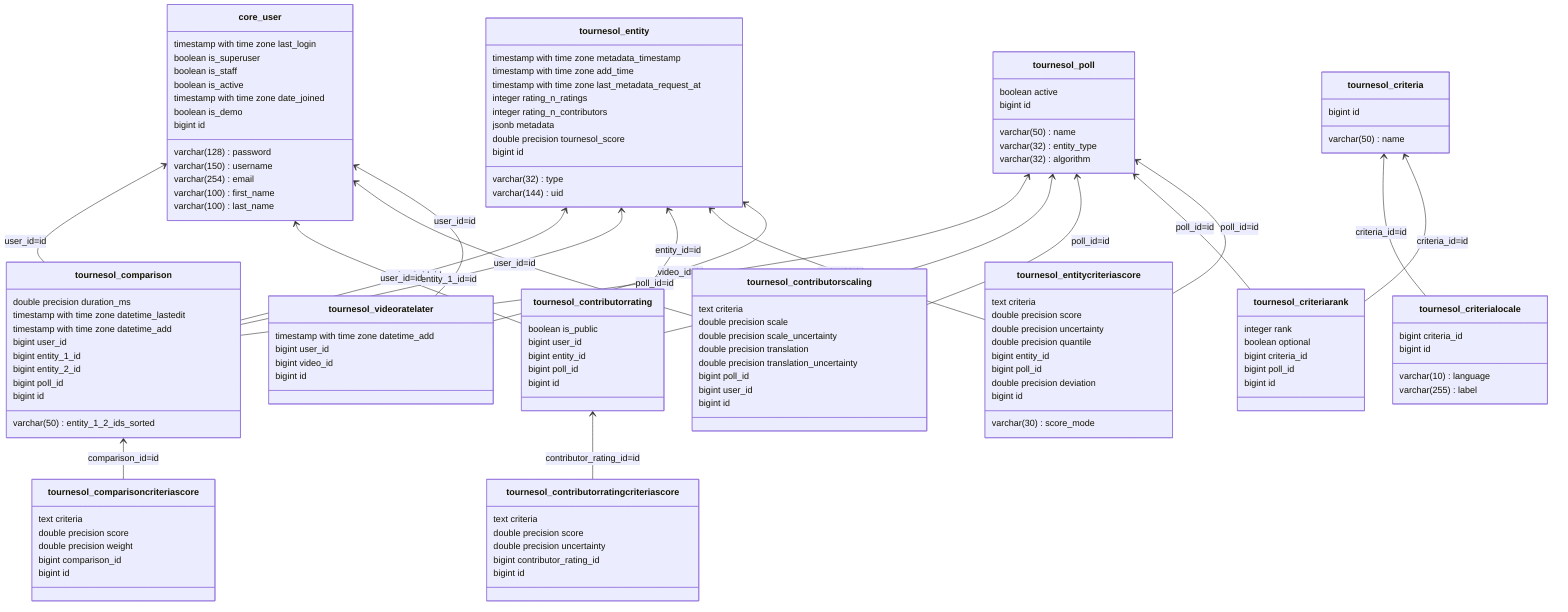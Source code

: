 classDiagram
direction BT
class core_user {
   varchar(128) password
   timestamp with time zone last_login
   boolean is_superuser
   varchar(150) username
   varchar(254) email
   boolean is_staff
   boolean is_active
   timestamp with time zone date_joined
   boolean is_demo
   varchar(100) first_name
   varchar(100) last_name
   bigint id
}

class tournesol_comparison {
   double precision duration_ms
   timestamp with time zone datetime_lastedit
   timestamp with time zone datetime_add
   varchar(50) entity_1_2_ids_sorted
   bigint user_id
   bigint entity_1_id
   bigint entity_2_id
   bigint poll_id
   bigint id
}
class tournesol_comparisoncriteriascore {
   text criteria
   double precision score
   double precision weight
   bigint comparison_id
   bigint id
}
class tournesol_contributorrating {
   boolean is_public
   bigint user_id
   bigint entity_id
   bigint poll_id
   bigint id
}
class tournesol_contributorratingcriteriascore {
   text criteria
   double precision score
   double precision uncertainty
   bigint contributor_rating_id
   bigint id
}
class tournesol_contributorscaling {
   text criteria
   double precision scale
   double precision scale_uncertainty
   double precision translation
   double precision translation_uncertainty
   bigint poll_id
   bigint user_id
   bigint id
}
class tournesol_criteria {
   varchar(50) name
   bigint id
}
class tournesol_criterialocale {
   varchar(10) language
   varchar(255) label
   bigint criteria_id
   bigint id
}
class tournesol_criteriarank {
   integer rank
   boolean optional
   bigint criteria_id
   bigint poll_id
   bigint id
}
class tournesol_entity {
   timestamp with time zone metadata_timestamp
   timestamp with time zone add_time
   timestamp with time zone last_metadata_request_at
   integer rating_n_ratings
   integer rating_n_contributors
   jsonb metadata
   varchar(32) type
   varchar(144) uid
   double precision tournesol_score
   bigint id
}
class tournesol_entitycriteriascore {
   text criteria
   double precision score
   double precision uncertainty
   double precision quantile
   bigint entity_id
   bigint poll_id
   double precision deviation
   varchar(30) score_mode
   bigint id
}
class tournesol_poll {
   varchar(50) name
   varchar(32) entity_type
   varchar(32) algorithm
   boolean active
   bigint id
}
class tournesol_videoratelater {
   timestamp with time zone datetime_add
   bigint user_id
   bigint video_id
   bigint id
}


tournesol_comparison  -->  core_user : user_id=id
tournesol_comparison  -->  tournesol_entity : entity_2_id=id
tournesol_comparison  -->  tournesol_entity : entity_1_id=id
tournesol_comparison  -->  tournesol_poll : poll_id=id
tournesol_comparisoncriteriascore  -->  tournesol_comparison : comparison_id=id
tournesol_contributorrating  -->  core_user : user_id=id
tournesol_contributorrating  -->  tournesol_entity : entity_id=id
tournesol_contributorrating  -->  tournesol_poll : poll_id=id
tournesol_contributorratingcriteriascore  -->  tournesol_contributorrating : contributor_rating_id=id
tournesol_contributorscaling  -->  core_user : user_id=id
tournesol_contributorscaling  -->  tournesol_poll : poll_id=id
tournesol_criterialocale  -->  tournesol_criteria : criteria_id=id
tournesol_criteriarank  -->  tournesol_criteria : criteria_id=id
tournesol_criteriarank  -->  tournesol_poll : poll_id=id
tournesol_entitycriteriascore  -->  tournesol_entity : entity_id=id
tournesol_entitycriteriascore  -->  tournesol_poll : poll_id=id
tournesol_videoratelater  -->  core_user : user_id=id
tournesol_videoratelater  -->  tournesol_entity : video_id=id